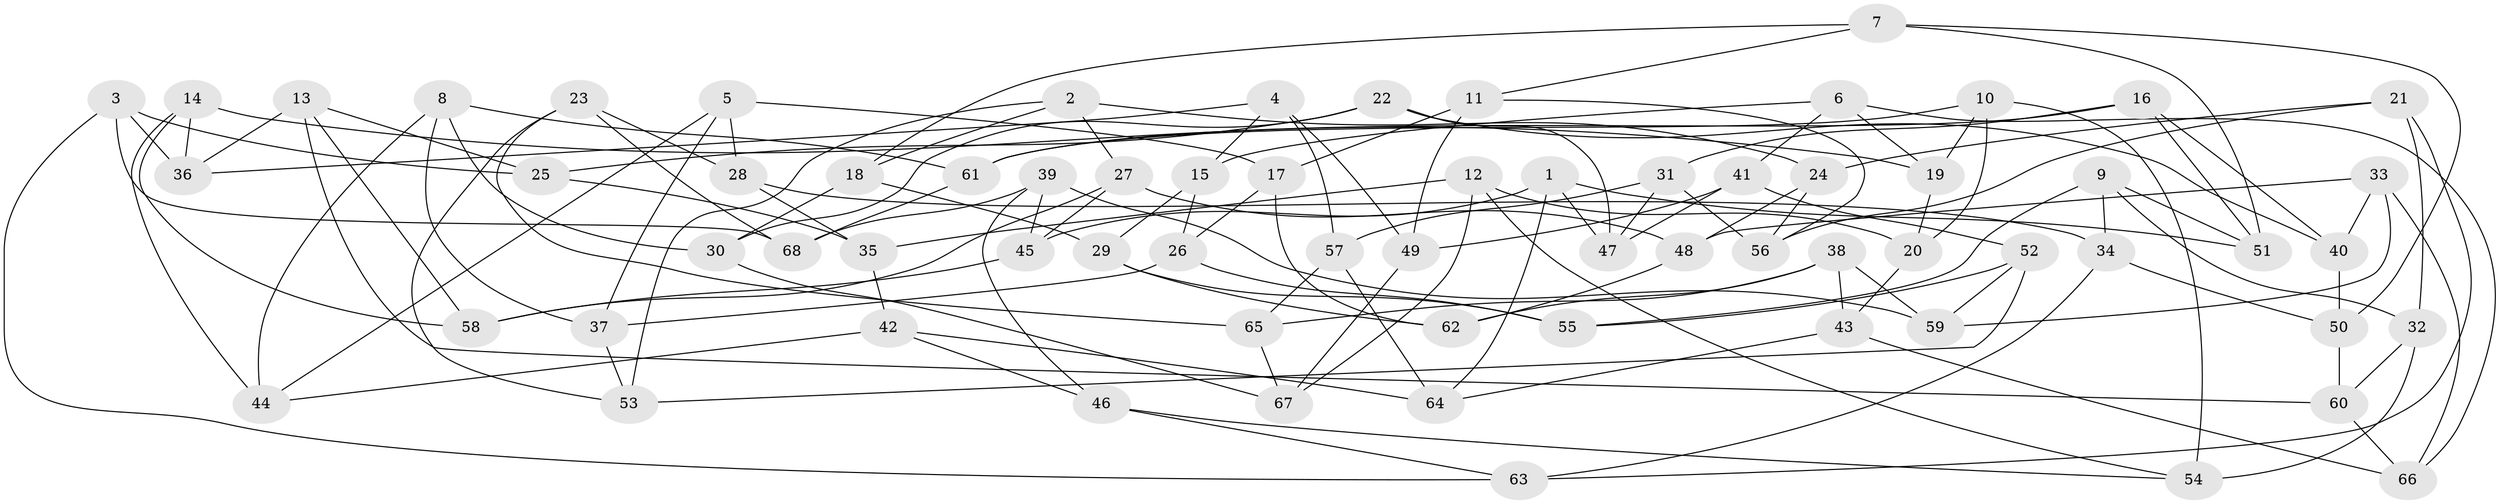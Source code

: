 // coarse degree distribution, {4: 0.6808510638297872, 5: 0.10638297872340426, 3: 0.0851063829787234, 8: 0.06382978723404255, 6: 0.0425531914893617, 11: 0.02127659574468085}
// Generated by graph-tools (version 1.1) at 2025/02/03/04/25 22:02:37]
// undirected, 68 vertices, 136 edges
graph export_dot {
graph [start="1"]
  node [color=gray90,style=filled];
  1;
  2;
  3;
  4;
  5;
  6;
  7;
  8;
  9;
  10;
  11;
  12;
  13;
  14;
  15;
  16;
  17;
  18;
  19;
  20;
  21;
  22;
  23;
  24;
  25;
  26;
  27;
  28;
  29;
  30;
  31;
  32;
  33;
  34;
  35;
  36;
  37;
  38;
  39;
  40;
  41;
  42;
  43;
  44;
  45;
  46;
  47;
  48;
  49;
  50;
  51;
  52;
  53;
  54;
  55;
  56;
  57;
  58;
  59;
  60;
  61;
  62;
  63;
  64;
  65;
  66;
  67;
  68;
  1 -- 45;
  1 -- 51;
  1 -- 64;
  1 -- 47;
  2 -- 27;
  2 -- 53;
  2 -- 18;
  2 -- 24;
  3 -- 68;
  3 -- 63;
  3 -- 25;
  3 -- 36;
  4 -- 49;
  4 -- 36;
  4 -- 15;
  4 -- 57;
  5 -- 37;
  5 -- 17;
  5 -- 28;
  5 -- 44;
  6 -- 41;
  6 -- 19;
  6 -- 66;
  6 -- 15;
  7 -- 51;
  7 -- 18;
  7 -- 50;
  7 -- 11;
  8 -- 30;
  8 -- 37;
  8 -- 61;
  8 -- 44;
  9 -- 32;
  9 -- 34;
  9 -- 55;
  9 -- 51;
  10 -- 61;
  10 -- 19;
  10 -- 20;
  10 -- 54;
  11 -- 56;
  11 -- 49;
  11 -- 17;
  12 -- 54;
  12 -- 20;
  12 -- 35;
  12 -- 67;
  13 -- 36;
  13 -- 58;
  13 -- 60;
  13 -- 25;
  14 -- 19;
  14 -- 44;
  14 -- 36;
  14 -- 58;
  15 -- 29;
  15 -- 26;
  16 -- 40;
  16 -- 31;
  16 -- 61;
  16 -- 51;
  17 -- 62;
  17 -- 26;
  18 -- 30;
  18 -- 29;
  19 -- 20;
  20 -- 43;
  21 -- 63;
  21 -- 32;
  21 -- 24;
  21 -- 56;
  22 -- 30;
  22 -- 40;
  22 -- 25;
  22 -- 47;
  23 -- 53;
  23 -- 28;
  23 -- 65;
  23 -- 68;
  24 -- 48;
  24 -- 56;
  25 -- 35;
  26 -- 37;
  26 -- 55;
  27 -- 48;
  27 -- 58;
  27 -- 45;
  28 -- 34;
  28 -- 35;
  29 -- 62;
  29 -- 55;
  30 -- 67;
  31 -- 47;
  31 -- 57;
  31 -- 56;
  32 -- 60;
  32 -- 54;
  33 -- 59;
  33 -- 66;
  33 -- 40;
  33 -- 48;
  34 -- 63;
  34 -- 50;
  35 -- 42;
  37 -- 53;
  38 -- 59;
  38 -- 62;
  38 -- 65;
  38 -- 43;
  39 -- 45;
  39 -- 59;
  39 -- 46;
  39 -- 68;
  40 -- 50;
  41 -- 47;
  41 -- 49;
  41 -- 52;
  42 -- 44;
  42 -- 64;
  42 -- 46;
  43 -- 64;
  43 -- 66;
  45 -- 58;
  46 -- 54;
  46 -- 63;
  48 -- 62;
  49 -- 67;
  50 -- 60;
  52 -- 53;
  52 -- 59;
  52 -- 55;
  57 -- 64;
  57 -- 65;
  60 -- 66;
  61 -- 68;
  65 -- 67;
}
